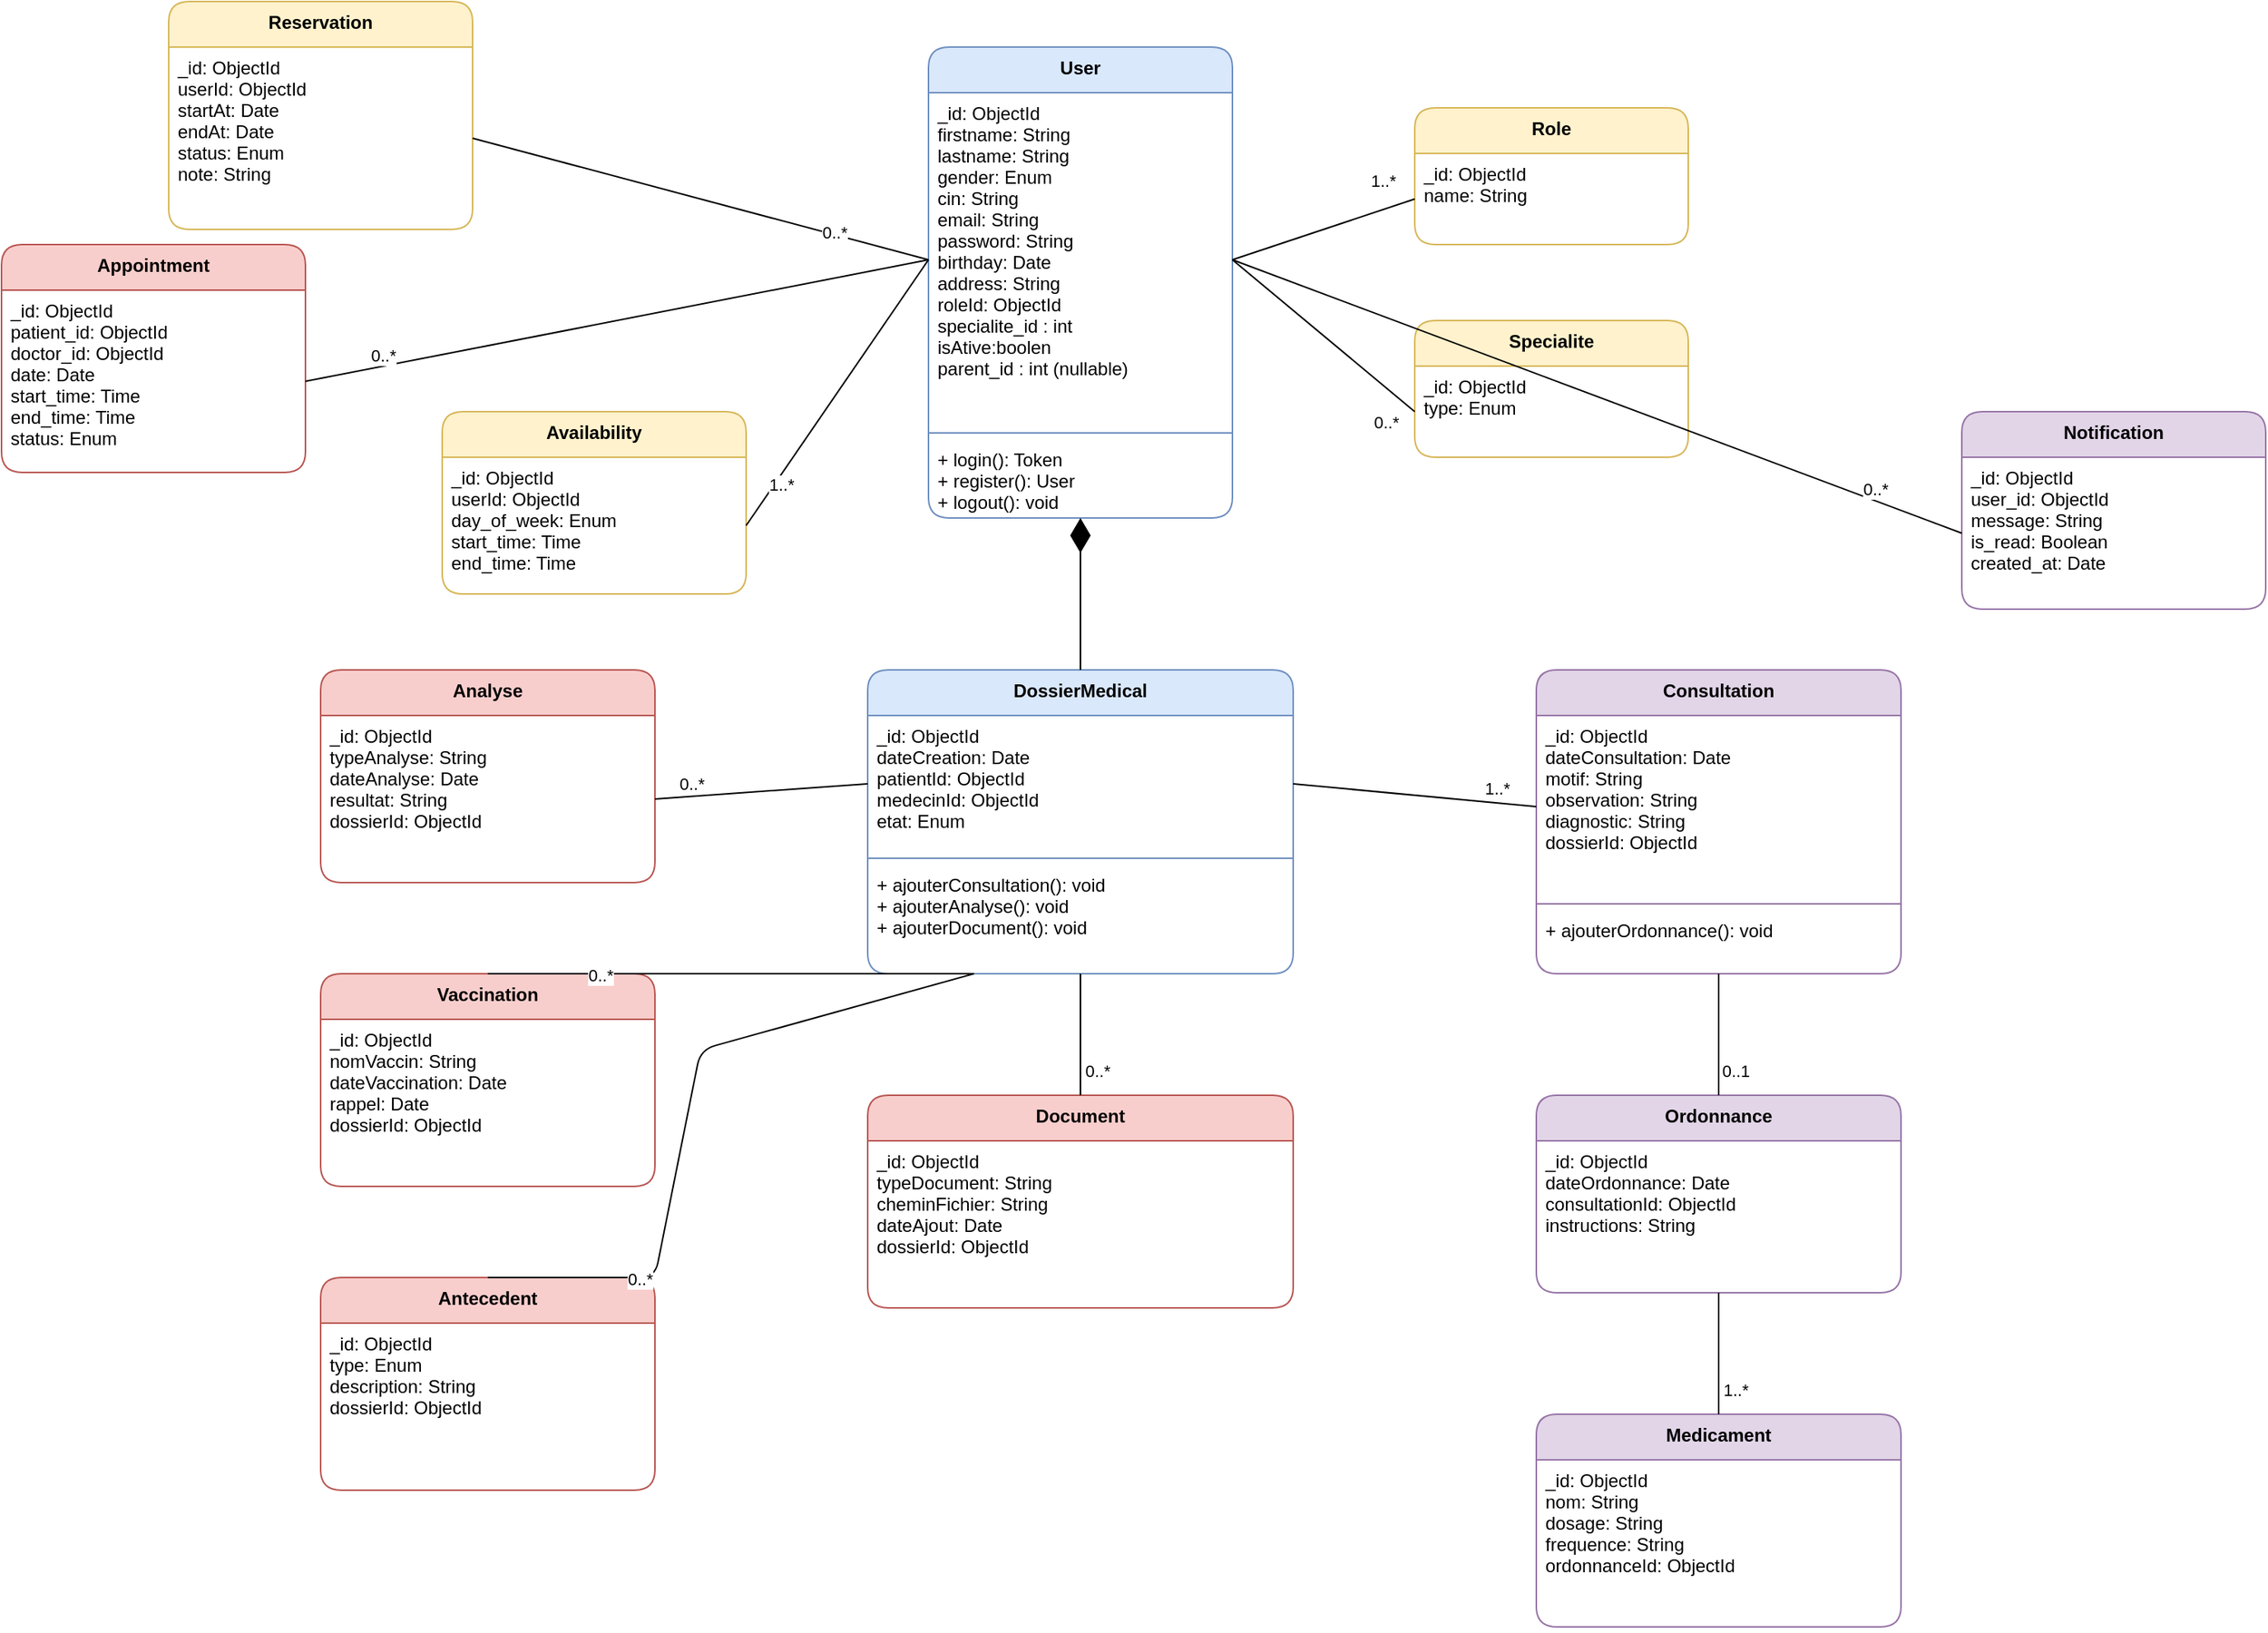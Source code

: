 <mxfile>
    <diagram id="dossier_medical_v2" name="Dossier Medical UML">
        <mxGraphModel dx="1902" dy="760" grid="1" gridSize="10" guides="1" tooltips="1" connect="1" arrows="1" fold="1" page="1" pageScale="1" pageWidth="1600" pageHeight="1200" math="0" shadow="0">
            <root>
                <mxCell id="0"/>
                <mxCell id="1" parent="0"/>
                <mxCell id="user" value="User" style="swimlane;fontStyle=1;align=center;verticalAlign=top;childLayout=stackLayout;horizontal=1;startSize=30;horizontalStack=0;resizeParent=1;resizeParentMax=0;resizeLast=0;collapsible=1;marginBottom=0;fillColor=#dae8fc;strokeColor=#6c8ebf;rounded=1;" parent="1" vertex="1">
                    <mxGeometry x="640" y="40" width="200" height="310" as="geometry"/>
                </mxCell>
                <mxCell id="user-attr" value="_id: ObjectId&#xa;firstname: String&#xa;lastname: String&#xa;gender: Enum&#xa;cin: String&#xa;email: String&#xa;password: String&#xa;birthday: Date&#xa;address: String&#xa;roleId: ObjectId&#xa;specialite_id : int&#xa;isAtive:boolen&#xa;parent_id : int (nullable)&#xa;" style="text;strokeColor=none;fillColor=none;align=left;verticalAlign=top;spacingLeft=4;spacingRight=4;overflow=hidden;rotatable=0;points=[[0,0.5],[1,0.5]];portConstraint=eastwest;" parent="user" vertex="1">
                    <mxGeometry y="30" width="200" height="220" as="geometry"/>
                </mxCell>
                <mxCell id="user-line" value="" style="line;strokeWidth=1;fillColor=none;align=left;verticalAlign=middle;spacingTop=-1;spacingLeft=3;spacingRight=3;rotatable=0;labelPosition=right;points=[];portConstraint=eastwest;strokeColor=inherit;" parent="user" vertex="1">
                    <mxGeometry y="250" width="200" height="8" as="geometry"/>
                </mxCell>
                <mxCell id="user-methods" value="+ login(): Token&#xa;+ register(): User&#xa;+ logout(): void" style="text;strokeColor=none;fillColor=none;align=left;verticalAlign=top;spacingLeft=4;spacingRight=4;overflow=hidden;rotatable=0;points=[[0,0.5],[1,0.5]];portConstraint=eastwest;" parent="user" vertex="1">
                    <mxGeometry y="258" width="200" height="52" as="geometry"/>
                </mxCell>
                <mxCell id="role" value="Role" style="swimlane;fontStyle=1;align=center;verticalAlign=top;childLayout=stackLayout;horizontal=1;startSize=30;horizontalStack=0;resizeParent=1;resizeParentMax=0;resizeLast=0;collapsible=1;marginBottom=0;fillColor=#fff2cc;strokeColor=#d6b656;rounded=1;" parent="1" vertex="1">
                    <mxGeometry x="960" y="80" width="180" height="90" as="geometry"/>
                </mxCell>
                <mxCell id="role-attr" value="_id: ObjectId&#xa;name: String" style="text;strokeColor=none;fillColor=none;align=left;verticalAlign=top;spacingLeft=4;spacingRight=4;overflow=hidden;rotatable=0;points=[[0,0.5],[1,0.5]];portConstraint=eastwest;" parent="role" vertex="1">
                    <mxGeometry y="30" width="180" height="60" as="geometry"/>
                </mxCell>
                <mxCell id="specialite" value="Specialite" style="swimlane;fontStyle=1;align=center;verticalAlign=top;childLayout=stackLayout;horizontal=1;startSize=30;horizontalStack=0;resizeParent=1;resizeParentMax=0;resizeLast=0;collapsible=1;marginBottom=0;fillColor=#fff2cc;strokeColor=#d6b656;rounded=1;" parent="1" vertex="1">
                    <mxGeometry x="960" y="220" width="180" height="90" as="geometry"/>
                </mxCell>
                <mxCell id="specialite-attr" value="_id: ObjectId&#xa;type: Enum" style="text;strokeColor=none;fillColor=none;align=left;verticalAlign=top;spacingLeft=4;spacingRight=4;overflow=hidden;rotatable=0;points=[[0,0.5],[1,0.5]];portConstraint=eastwest;" parent="specialite" vertex="1">
                    <mxGeometry y="30" width="180" height="60" as="geometry"/>
                </mxCell>
                <mxCell id="reservation" value="Reservation" style="swimlane;fontStyle=1;align=center;verticalAlign=top;childLayout=stackLayout;horizontal=1;startSize=30;horizontalStack=0;resizeParent=1;resizeParentMax=0;resizeLast=0;collapsible=1;marginBottom=0;fillColor=#fff2cc;strokeColor=#d6b656;rounded=1;" parent="1" vertex="1">
                    <mxGeometry x="140" y="10" width="200" height="150" as="geometry"/>
                </mxCell>
                <mxCell id="reservation-attr" value="_id: ObjectId&#xa;userId: ObjectId&#xa;startAt: Date&#xa;endAt: Date&#xa;status: Enum&#xa;note: String" style="text;strokeColor=none;fillColor=none;align=left;verticalAlign=top;spacingLeft=4;spacingRight=4;overflow=hidden;rotatable=0;points=[[0,0.5],[1,0.5]];portConstraint=eastwest;" parent="reservation" vertex="1">
                    <mxGeometry y="30" width="200" height="120" as="geometry"/>
                </mxCell>
                <mxCell id="dossier" value="DossierMedical" style="swimlane;fontStyle=1;align=center;verticalAlign=top;childLayout=stackLayout;horizontal=1;startSize=30;horizontalStack=0;resizeParent=1;resizeParentMax=0;resizeLast=0;collapsible=1;marginBottom=0;fillColor=#dae8fc;strokeColor=#6c8ebf;rounded=1;" parent="1" vertex="1">
                    <mxGeometry x="600" y="450" width="280" height="200" as="geometry"/>
                </mxCell>
                <mxCell id="dossier-attr" value="_id: ObjectId&#xa;dateCreation: Date&#xa;patientId: ObjectId&#xa;medecinId: ObjectId&#xa;etat: Enum" style="text;strokeColor=none;fillColor=none;align=left;verticalAlign=top;spacingLeft=4;spacingRight=4;overflow=hidden;rotatable=0;points=[[0,0.5],[1,0.5]];portConstraint=eastwest;" parent="dossier" vertex="1">
                    <mxGeometry y="30" width="280" height="90" as="geometry"/>
                </mxCell>
                <mxCell id="dossier-line" value="" style="line;strokeWidth=1;fillColor=none;align=left;verticalAlign=middle;spacingTop=-1;spacingLeft=3;spacingRight=3;rotatable=0;labelPosition=right;points=[];portConstraint=eastwest;strokeColor=inherit;" parent="dossier" vertex="1">
                    <mxGeometry y="120" width="280" height="8" as="geometry"/>
                </mxCell>
                <mxCell id="dossier-methods" value="+ ajouterConsultation(): void&#xa;+ ajouterAnalyse(): void&#xa;+ ajouterDocument(): void" style="text;strokeColor=none;fillColor=none;align=left;verticalAlign=top;spacingLeft=4;spacingRight=4;overflow=hidden;rotatable=0;points=[[0,0.5],[1,0.5]];portConstraint=eastwest;" parent="dossier" vertex="1">
                    <mxGeometry y="128" width="280" height="72" as="geometry"/>
                </mxCell>
                <mxCell id="consultation" value="Consultation" style="swimlane;fontStyle=1;align=center;verticalAlign=top;childLayout=stackLayout;horizontal=1;startSize=30;horizontalStack=0;resizeParent=1;resizeParentMax=0;resizeLast=0;collapsible=1;marginBottom=0;fillColor=#e1d5e7;strokeColor=#9673a6;rounded=1;" parent="1" vertex="1">
                    <mxGeometry x="1040" y="450" width="240" height="200" as="geometry"/>
                </mxCell>
                <mxCell id="consultation-attr" value="_id: ObjectId&#xa;dateConsultation: Date&#xa;motif: String&#xa;observation: String&#xa;diagnostic: String&#xa;dossierId: ObjectId" style="text;strokeColor=none;fillColor=none;align=left;verticalAlign=top;spacingLeft=4;spacingRight=4;overflow=hidden;rotatable=0;points=[[0,0.5],[1,0.5]];portConstraint=eastwest;" parent="consultation" vertex="1">
                    <mxGeometry y="30" width="240" height="120" as="geometry"/>
                </mxCell>
                <mxCell id="consultation-line" value="" style="line;strokeWidth=1;fillColor=none;align=left;verticalAlign=middle;spacingTop=-1;spacingLeft=3;spacingRight=3;rotatable=0;labelPosition=right;points=[];portConstraint=eastwest;strokeColor=inherit;" parent="consultation" vertex="1">
                    <mxGeometry y="150" width="240" height="8" as="geometry"/>
                </mxCell>
                <mxCell id="consultation-methods" value="+ ajouterOrdonnance(): void" style="text;strokeColor=none;fillColor=none;align=left;verticalAlign=top;spacingLeft=4;spacingRight=4;overflow=hidden;rotatable=0;points=[[0,0.5],[1,0.5]];portConstraint=eastwest;" parent="consultation" vertex="1">
                    <mxGeometry y="158" width="240" height="42" as="geometry"/>
                </mxCell>
                <mxCell id="ordonnance" value="Ordonnance" style="swimlane;fontStyle=1;align=center;verticalAlign=top;childLayout=stackLayout;horizontal=1;startSize=30;horizontalStack=0;resizeParent=1;resizeParentMax=0;resizeLast=0;collapsible=1;marginBottom=0;fillColor=#e1d5e7;strokeColor=#9673a6;rounded=1;" parent="1" vertex="1">
                    <mxGeometry x="1040" y="730" width="240" height="130" as="geometry"/>
                </mxCell>
                <mxCell id="ordonnance-attr" value="_id: ObjectId&#xa;dateOrdonnance: Date&#xa;consultationId: ObjectId&#xa;instructions: String" style="text;strokeColor=none;fillColor=none;align=left;verticalAlign=top;spacingLeft=4;spacingRight=4;overflow=hidden;rotatable=0;points=[[0,0.5],[1,0.5]];portConstraint=eastwest;" parent="ordonnance" vertex="1">
                    <mxGeometry y="30" width="240" height="100" as="geometry"/>
                </mxCell>
                <mxCell id="medicament" value="Medicament" style="swimlane;fontStyle=1;align=center;verticalAlign=top;childLayout=stackLayout;horizontal=1;startSize=30;horizontalStack=0;resizeParent=1;resizeParentMax=0;resizeLast=0;collapsible=1;marginBottom=0;fillColor=#e1d5e7;strokeColor=#9673a6;rounded=1;" parent="1" vertex="1">
                    <mxGeometry x="1040" y="940" width="240" height="140" as="geometry"/>
                </mxCell>
                <mxCell id="medicament-attr" value="_id: ObjectId&#xa;nom: String&#xa;dosage: String&#xa;frequence: String&#xa;ordonnanceId: ObjectId" style="text;strokeColor=none;fillColor=none;align=left;verticalAlign=top;spacingLeft=4;spacingRight=4;overflow=hidden;rotatable=0;points=[[0,0.5],[1,0.5]];portConstraint=eastwest;" parent="medicament" vertex="1">
                    <mxGeometry y="30" width="240" height="110" as="geometry"/>
                </mxCell>
                <mxCell id="analyse" value="Analyse" style="swimlane;fontStyle=1;align=center;verticalAlign=top;childLayout=stackLayout;horizontal=1;startSize=30;horizontalStack=0;resizeParent=1;resizeParentMax=0;resizeLast=0;collapsible=1;marginBottom=0;fillColor=#f8cecc;strokeColor=#b85450;rounded=1;" parent="1" vertex="1">
                    <mxGeometry x="240" y="450" width="220" height="140" as="geometry"/>
                </mxCell>
                <mxCell id="analyse-attr" value="_id: ObjectId&#xa;typeAnalyse: String&#xa;dateAnalyse: Date&#xa;resultat: String&#xa;dossierId: ObjectId" style="text;strokeColor=none;fillColor=none;align=left;verticalAlign=top;spacingLeft=4;spacingRight=4;overflow=hidden;rotatable=0;points=[[0,0.5],[1,0.5]];portConstraint=eastwest;" parent="analyse" vertex="1">
                    <mxGeometry y="30" width="220" height="110" as="geometry"/>
                </mxCell>
                <mxCell id="vaccination" value="Vaccination" style="swimlane;fontStyle=1;align=center;verticalAlign=top;childLayout=stackLayout;horizontal=1;startSize=30;horizontalStack=0;resizeParent=1;resizeParentMax=0;resizeLast=0;collapsible=1;marginBottom=0;fillColor=#f8cecc;strokeColor=#b85450;rounded=1;" parent="1" vertex="1">
                    <mxGeometry x="240" y="650" width="220" height="140" as="geometry"/>
                </mxCell>
                <mxCell id="vaccination-attr" value="_id: ObjectId&#xa;nomVaccin: String&#xa;dateVaccination: Date&#xa;rappel: Date&#xa;dossierId: ObjectId" style="text;strokeColor=none;fillColor=none;align=left;verticalAlign=top;spacingLeft=4;spacingRight=4;overflow=hidden;rotatable=0;points=[[0,0.5],[1,0.5]];portConstraint=eastwest;" parent="vaccination" vertex="1">
                    <mxGeometry y="30" width="220" height="110" as="geometry"/>
                </mxCell>
                <mxCell id="antecedent" value="Antecedent" style="swimlane;fontStyle=1;align=center;verticalAlign=top;childLayout=stackLayout;horizontal=1;startSize=30;horizontalStack=0;resizeParent=1;resizeParentMax=0;resizeLast=0;collapsible=1;marginBottom=0;fillColor=#f8cecc;strokeColor=#b85450;rounded=1;" parent="1" vertex="1">
                    <mxGeometry x="240" y="850" width="220" height="140" as="geometry"/>
                </mxCell>
                <mxCell id="antecedent-attr" value="_id: ObjectId&#xa;type: Enum&#xa;description: String&#xa;dossierId: ObjectId" style="text;strokeColor=none;fillColor=none;align=left;verticalAlign=top;spacingLeft=4;spacingRight=4;overflow=hidden;rotatable=0;points=[[0,0.5],[1,0.5]];portConstraint=eastwest;" parent="antecedent" vertex="1">
                    <mxGeometry y="30" width="220" height="110" as="geometry"/>
                </mxCell>
                <mxCell id="document" value="Document" style="swimlane;fontStyle=1;align=center;verticalAlign=top;childLayout=stackLayout;horizontal=1;startSize=30;horizontalStack=0;resizeParent=1;resizeParentMax=0;resizeLast=0;collapsible=1;marginBottom=0;fillColor=#f8cecc;strokeColor=#b85450;rounded=1;" parent="1" vertex="1">
                    <mxGeometry x="600" y="730" width="280" height="140" as="geometry"/>
                </mxCell>
                <mxCell id="2" value="_id: ObjectId&#xa;typeDocument: String&#xa;cheminFichier: String&#xa;dateAjout: Date&#xa;dossierId: ObjectId" style="text;strokeColor=none;fillColor=none;align=left;verticalAlign=top;spacingLeft=4;spacingRight=4;overflow=hidden;rotatable=0;points=[[0,0.5],[1,0.5]];portConstraint=eastwest;" parent="document" vertex="1">
                    <mxGeometry y="30" width="280" height="110" as="geometry"/>
                </mxCell>
                <mxCell id="rel1" value="" style="endArrow=diamondThin;endFill=1;endSize=20;html=1;exitX=0.5;exitY=0;exitDx=0;exitDy=0;entryX=0.5;entryY=1;entryDx=0;entryDy=0;" parent="1" source="dossier" target="user-methods" edge="1">
                    <mxGeometry width="160" relative="1" as="geometry">
                        <mxPoint x="600" y="400" as="sourcePoint"/>
                        <mxPoint x="760" y="400" as="targetPoint"/>
                    </mxGeometry>
                </mxCell>
                <mxCell id="rel2" value="" style="endArrow=none;endFill=0;html=1;exitX=1;exitY=0.5;exitDx=0;exitDy=0;entryX=0;entryY=0.5;entryDx=0;entryDy=0;" parent="1" source="dossier-attr" target="consultation-attr" edge="1">
                    <mxGeometry width="160" relative="1" as="geometry">
                        <mxPoint x="900" y="550" as="sourcePoint"/>
                        <mxPoint x="1060" y="550" as="targetPoint"/>
                    </mxGeometry>
                </mxCell>
                <mxCell id="rel2-label" value="1..*" style="edgeLabel;html=1;align=center;verticalAlign=middle;resizable=0;points=[];" parent="rel2" vertex="1" connectable="0">
                    <mxGeometry x="0.8" y="1" relative="1" as="geometry">
                        <mxPoint x="-10" y="-10" as="offset"/>
                    </mxGeometry>
                </mxCell>
                <mxCell id="rel3" value="" style="endArrow=none;endFill=0;html=1;exitX=0;exitY=0.5;exitDx=0;exitDy=0;entryX=1;entryY=0.5;entryDx=0;entryDy=0;" parent="1" source="dossier-attr" target="analyse-attr" edge="1">
                    <mxGeometry width="160" relative="1" as="geometry">
                        <mxPoint x="500" y="550" as="sourcePoint"/>
                        <mxPoint x="660" y="550" as="targetPoint"/>
                    </mxGeometry>
                </mxCell>
                <mxCell id="rel3-label" value="0..*" style="edgeLabel;html=1;align=center;verticalAlign=middle;resizable=0;points=[];" parent="rel3" vertex="1" connectable="0">
                    <mxGeometry x="0.8" y="1" relative="1" as="geometry">
                        <mxPoint x="10" y="-10" as="offset"/>
                    </mxGeometry>
                </mxCell>
                <mxCell id="rel4" value="" style="endArrow=none;endFill=0;html=1;exitX=0.25;exitY=1;exitDx=0;exitDy=0;entryX=0.5;entryY=0;entryDx=0;entryDy=0;" parent="1" source="dossier" target="vaccination" edge="1">
                    <mxGeometry width="160" relative="1" as="geometry">
                        <mxPoint x="350" y="700" as="sourcePoint"/>
                        <mxPoint x="510" y="700" as="targetPoint"/>
                    </mxGeometry>
                </mxCell>
                <mxCell id="rel4-label" value="0..*" style="edgeLabel;html=1;align=center;verticalAlign=middle;resizable=0;points=[];" parent="rel4" vertex="1" connectable="0">
                    <mxGeometry x="0.6" y="1" relative="1" as="geometry">
                        <mxPoint x="10" as="offset"/>
                    </mxGeometry>
                </mxCell>
                <mxCell id="rel5" value="" style="endArrow=none;endFill=0;html=1;exitX=0.25;exitY=1;exitDx=0;exitDy=0;entryX=0.5;entryY=0;entryDx=0;entryDy=0;" parent="1" source="dossier" target="antecedent" edge="1">
                    <mxGeometry width="160" relative="1" as="geometry">
                        <mxPoint x="350" y="900" as="sourcePoint"/>
                        <mxPoint x="510" y="900" as="targetPoint"/>
                        <Array as="points">
                            <mxPoint x="490" y="700"/>
                            <mxPoint x="460" y="850"/>
                        </Array>
                    </mxGeometry>
                </mxCell>
                <mxCell id="rel5-label" value="0..*" style="edgeLabel;html=1;align=center;verticalAlign=middle;resizable=0;points=[];" parent="rel5" vertex="1" connectable="0">
                    <mxGeometry x="0.6" y="1" relative="1" as="geometry">
                        <mxPoint x="10" as="offset"/>
                    </mxGeometry>
                </mxCell>
                <mxCell id="rel6" value="" style="endArrow=none;endFill=0;html=1;exitX=0.5;exitY=1;exitDx=0;exitDy=0;entryX=0.5;entryY=0;entryDx=0;entryDy=0;" parent="1" source="dossier" target="document" edge="1">
                    <mxGeometry width="160" relative="1" as="geometry">
                        <mxPoint x="740" y="700" as="sourcePoint"/>
                        <mxPoint x="900" y="700" as="targetPoint"/>
                    </mxGeometry>
                </mxCell>
                <mxCell id="rel6-label" value="0..*" style="edgeLabel;html=1;align=center;verticalAlign=middle;resizable=0;points=[];" parent="rel6" vertex="1" connectable="0">
                    <mxGeometry x="0.6" y="1" relative="1" as="geometry">
                        <mxPoint x="10" as="offset"/>
                    </mxGeometry>
                </mxCell>
                <mxCell id="rel7" value="" style="endArrow=none;endFill=0;html=1;exitX=0.5;exitY=1;exitDx=0;exitDy=0;entryX=0.5;entryY=0;entryDx=0;entryDy=0;" parent="1" source="consultation" target="ordonnance" edge="1">
                    <mxGeometry width="160" relative="1" as="geometry">
                        <mxPoint x="1160" y="680" as="sourcePoint"/>
                        <mxPoint x="1320" y="680" as="targetPoint"/>
                    </mxGeometry>
                </mxCell>
                <mxCell id="rel7-label" value="0..1" style="edgeLabel;html=1;align=center;verticalAlign=middle;resizable=0;points=[];" parent="rel7" vertex="1" connectable="0">
                    <mxGeometry x="0.6" y="1" relative="1" as="geometry">
                        <mxPoint x="10" as="offset"/>
                    </mxGeometry>
                </mxCell>
                <mxCell id="rel8" value="" style="endArrow=none;endFill=0;html=1;exitX=0.5;exitY=1;exitDx=0;exitDy=0;entryX=0.5;entryY=0;entryDx=0;entryDy=0;" parent="1" source="ordonnance" target="medicament" edge="1">
                    <mxGeometry width="160" relative="1" as="geometry">
                        <mxPoint x="1160" y="890" as="sourcePoint"/>
                        <mxPoint x="1320" y="890" as="targetPoint"/>
                    </mxGeometry>
                </mxCell>
                <mxCell id="rel8-label" value="1..*" style="edgeLabel;html=1;align=center;verticalAlign=middle;resizable=0;points=[];" parent="rel8" vertex="1" connectable="0">
                    <mxGeometry x="0.6" y="1" relative="1" as="geometry">
                        <mxPoint x="10" as="offset"/>
                    </mxGeometry>
                </mxCell>
                <mxCell id="rel9" value="" style="endArrow=none;endFill=0;html=1;exitX=1;exitY=0.5;exitDx=0;exitDy=0;entryX=0;entryY=0.5;entryDx=0;entryDy=0;" parent="1" source="user-attr" target="role-attr" edge="1">
                    <mxGeometry width="160" relative="1" as="geometry">
                        <mxPoint x="860" y="150" as="sourcePoint"/>
                        <mxPoint x="1020" y="150" as="targetPoint"/>
                    </mxGeometry>
                </mxCell>
                <mxCell id="rel10" value="" style="endArrow=none;endFill=0;html=1;exitX=1;exitY=0.5;exitDx=0;exitDy=0;entryX=0;entryY=0.5;entryDx=0;entryDy=0;" parent="1" source="user-attr" target="specialite-attr" edge="1">
                    <mxGeometry width="160" relative="1" as="geometry">
                        <mxPoint x="860" y="250" as="sourcePoint"/>
                        <mxPoint x="1020" y="250" as="targetPoint"/>
                    </mxGeometry>
                </mxCell>
                <mxCell id="rel11" value="" style="endArrow=none;endFill=0;html=1;exitX=1;exitY=0.5;exitDx=0;exitDy=0;entryX=0;entryY=0.5;entryDx=0;entryDy=0;" parent="1" source="reservation-attr" target="user-attr" edge="1">
                    <mxGeometry width="160" relative="1" as="geometry">
                        <mxPoint x="580" y="150" as="sourcePoint"/>
                        <mxPoint x="740" y="150" as="targetPoint"/>
                    </mxGeometry>
                </mxCell>
                <mxCell id="3" value="&#xa;&lt;span style=&quot;color: rgb(0, 0, 0); font-family: Helvetica; font-size: 11px; font-style: normal; font-variant-ligatures: normal; font-variant-caps: normal; font-weight: 400; letter-spacing: normal; orphans: 2; text-align: center; text-indent: 0px; text-transform: none; widows: 2; word-spacing: 0px; -webkit-text-stroke-width: 0px; white-space: nowrap; background-color: rgb(255, 255, 255); text-decoration-thickness: initial; text-decoration-style: initial; text-decoration-color: initial; display: inline !important; float: none;&quot;&gt;0..*&lt;/span&gt;&#xa;&#xa;" style="edgeLabel;html=1;align=center;verticalAlign=middle;resizable=0;points=[];" parent="1" vertex="1" connectable="0">
                    <mxGeometry x="559.996" y="154.997" as="geometry">
                        <mxPoint x="18" y="14" as="offset"/>
                    </mxGeometry>
                </mxCell>
                <mxCell id="4" value="0..*" style="edgeLabel;html=1;align=center;verticalAlign=middle;resizable=0;points=[];" parent="1" vertex="1" connectable="0">
                    <mxGeometry x="860.002" y="340" as="geometry">
                        <mxPoint x="81" y="-53" as="offset"/>
                    </mxGeometry>
                </mxCell>
                <mxCell id="5" value="1..*" style="edgeLabel;html=1;align=center;verticalAlign=middle;resizable=0;points=[];" parent="1" vertex="1" connectable="0">
                    <mxGeometry x="444.242" y="671" as="geometry">
                        <mxPoint x="495" y="-543" as="offset"/>
                    </mxGeometry>
                </mxCell>
                <mxCell id="availability" value="Availability" style="swimlane;fontStyle=1;align=center;verticalAlign=top;childLayout=stackLayout;horizontal=1;startSize=30;horizontalStack=0;resizeParent=1;resizeParentMax=0;resizeLast=0;collapsible=1;marginBottom=0;fillColor=#fff2cc;strokeColor=#d6b656;rounded=1;" vertex="1" parent="1">
                    <mxGeometry x="320" y="280" width="200" height="120" as="geometry"/>
                </mxCell>
                <mxCell id="availability-attr" value="_id: ObjectId&#xa;userId: ObjectId&#xa;day_of_week: Enum&#xa;start_time: Time&#xa;end_time: Time" style="text;strokeColor=none;fillColor=none;align=left;verticalAlign=top;spacingLeft=4;spacingRight=4;overflow=hidden;rotatable=0;points=[[0,0.5],[1,0.5]];portConstraint=eastwest;" vertex="1" parent="availability">
                    <mxGeometry y="30" width="200" height="90" as="geometry"/>
                </mxCell>
                <mxCell id="appointment" value="Appointment" style="swimlane;fontStyle=1;align=center;verticalAlign=top;childLayout=stackLayout;horizontal=1;startSize=30;horizontalStack=0;resizeParent=1;resizeParentMax=0;resizeLast=0;collapsible=1;marginBottom=0;fillColor=#f8cecc;strokeColor=#b85450;rounded=1;" vertex="1" parent="1">
                    <mxGeometry x="30" y="170" width="200" height="150" as="geometry"/>
                </mxCell>
                <mxCell id="appointment-attr" value="_id: ObjectId&#xa;patient_id: ObjectId&#xa;doctor_id: ObjectId&#xa;date: Date&#xa;start_time: Time&#xa;end_time: Time&#xa;status: Enum" style="text;strokeColor=none;fillColor=none;align=left;verticalAlign=top;spacingLeft=4;spacingRight=4;overflow=hidden;rotatable=0;points=[[0,0.5],[1,0.5]];portConstraint=eastwest;" vertex="1" parent="appointment">
                    <mxGeometry y="30" width="200" height="120" as="geometry"/>
                </mxCell>
                <mxCell id="notification" value="Notification" style="swimlane;fontStyle=1;align=center;verticalAlign=top;childLayout=stackLayout;horizontal=1;startSize=30;horizontalStack=0;resizeParent=1;resizeParentMax=0;resizeLast=0;collapsible=1;marginBottom=0;fillColor=#e1d5e7;strokeColor=#9673a6;rounded=1;" vertex="1" parent="1">
                    <mxGeometry x="1320" y="280" width="200" height="130" as="geometry"/>
                </mxCell>
                <mxCell id="notification-attr" value="_id: ObjectId&#xa;user_id: ObjectId&#xa;message: String&#xa;is_read: Boolean&#xa;created_at: Date" style="text;strokeColor=none;fillColor=none;align=left;verticalAlign=top;spacingLeft=4;spacingRight=4;overflow=hidden;rotatable=0;points=[[0,0.5],[1,0.5]];portConstraint=eastwest;" vertex="1" parent="notification">
                    <mxGeometry y="30" width="200" height="100" as="geometry"/>
                </mxCell>
                <mxCell id="rel-availability" value="" style="endArrow=none;endFill=0;html=1;exitX=0;exitY=0.5;exitDx=0;exitDy=0;entryX=1;entryY=0.5;entryDx=0;entryDy=0;" edge="1" parent="1" source="user-attr" target="availability-attr">
                    <mxGeometry width="160" relative="1" as="geometry">
                        <mxPoint x="540" y="340" as="sourcePoint"/>
                        <mxPoint x="700" y="340" as="targetPoint"/>
                    </mxGeometry>
                </mxCell>
                <mxCell id="rel-availability-label" value="1..*" style="edgeLabel;html=1;align=center;verticalAlign=middle;resizable=0;points=[];" connectable="0" vertex="1" parent="rel-availability">
                    <mxGeometry x="0.8" y="1" relative="1" as="geometry">
                        <mxPoint x="10" y="-10" as="offset"/>
                    </mxGeometry>
                </mxCell>
                <mxCell id="rel-appointment" value="" style="endArrow=none;endFill=0;html=1;exitX=0;exitY=0.5;exitDx=0;exitDy=0;entryX=1;entryY=0.5;entryDx=0;entryDy=0;" edge="1" parent="1" source="user-attr" target="appointment-attr">
                    <mxGeometry width="160" relative="1" as="geometry">
                        <mxPoint x="340" y="350" as="sourcePoint"/>
                        <mxPoint x="500" y="350" as="targetPoint"/>
                    </mxGeometry>
                </mxCell>
                <mxCell id="rel-appointment-label" value="0..*" style="edgeLabel;html=1;align=center;verticalAlign=middle;resizable=0;points=[];" connectable="0" vertex="1" parent="rel-appointment">
                    <mxGeometry x="0.8" y="1" relative="1" as="geometry">
                        <mxPoint x="10" y="-10" as="offset"/>
                    </mxGeometry>
                </mxCell>
                <mxCell id="rel-notification" value="" style="endArrow=none;endFill=0;html=1;exitX=1;exitY=0.5;exitDx=0;exitDy=0;entryX=0;entryY=0.5;entryDx=0;entryDy=0;" edge="1" parent="1" source="user-attr" target="notification-attr">
                    <mxGeometry width="160" relative="1" as="geometry">
                        <mxPoint x="1140" y="345" as="sourcePoint"/>
                        <mxPoint x="1300" y="345" as="targetPoint"/>
                    </mxGeometry>
                </mxCell>
                <mxCell id="rel-notification-label" value="0..*" style="edgeLabel;html=1;align=center;verticalAlign=middle;resizable=0;points=[];" connectable="0" vertex="1" parent="rel-notification">
                    <mxGeometry x="0.8" y="1" relative="1" as="geometry">
                        <mxPoint x="-10" y="-10" as="offset"/>
                    </mxGeometry>
                </mxCell>
            </root>
        </mxGraphModel>
    </diagram>
</mxfile>